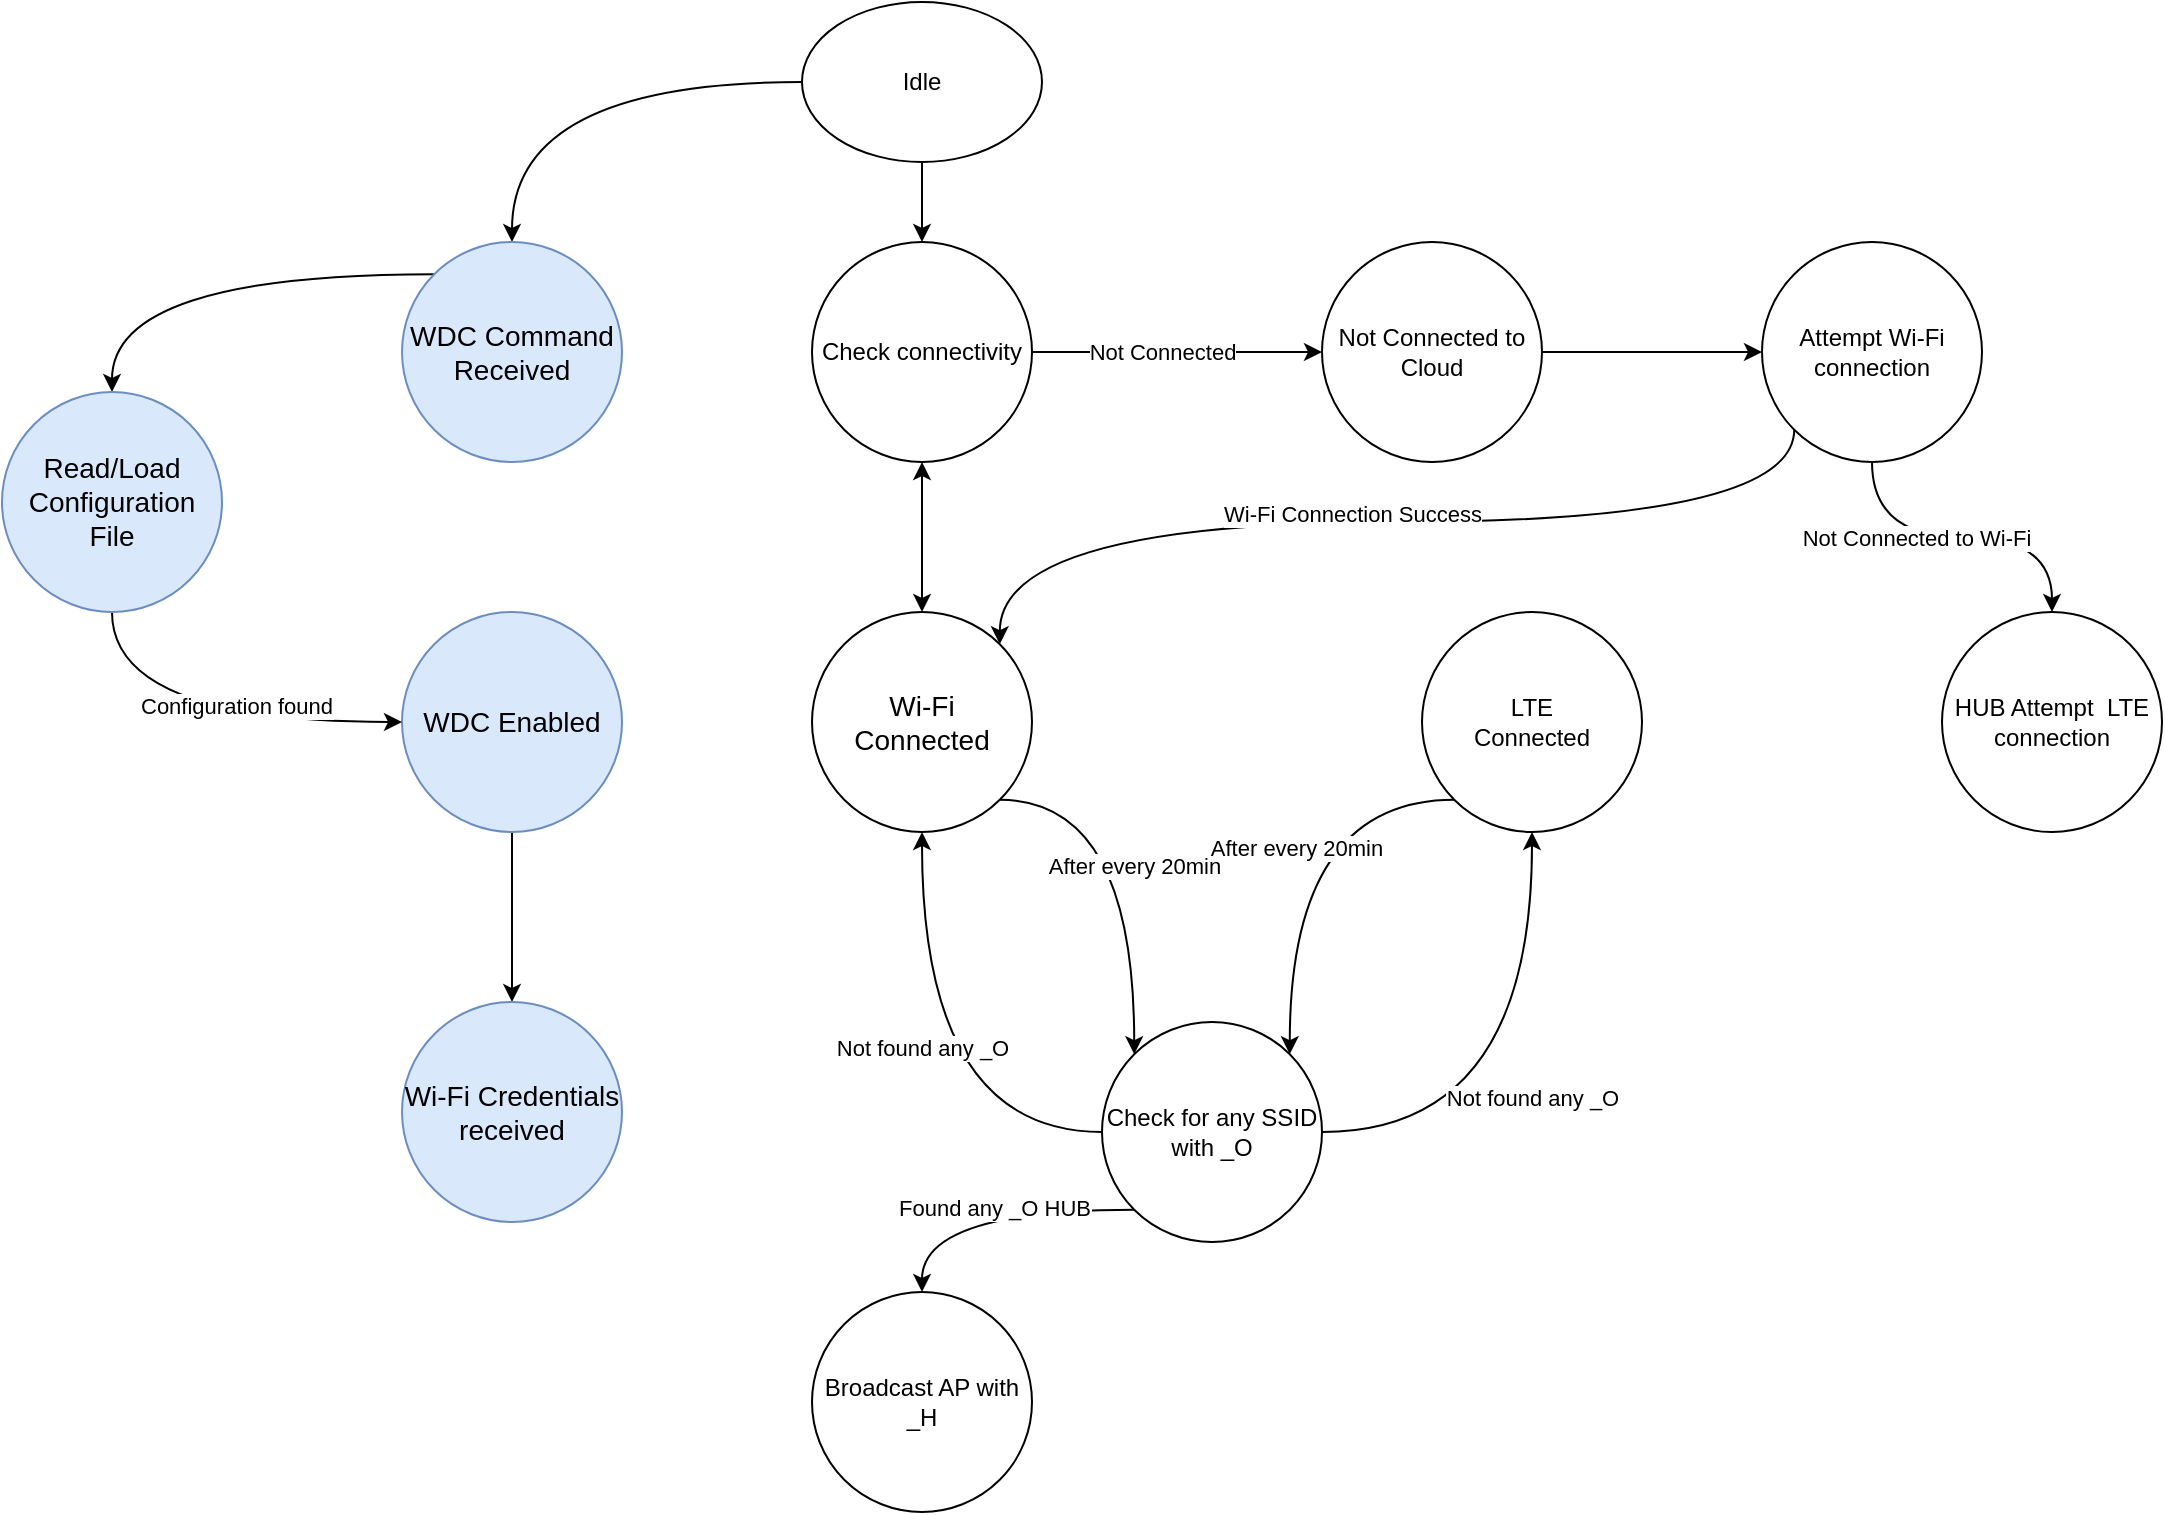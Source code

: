 <mxfile version="22.1.16" type="github">
  <diagram name="Page-1" id="6D-KBG7w9vJMpB0vQ2XN">
    <mxGraphModel dx="1313" dy="781" grid="1" gridSize="10" guides="1" tooltips="1" connect="1" arrows="1" fold="1" page="1" pageScale="1" pageWidth="1400" pageHeight="1600" math="0" shadow="0">
      <root>
        <mxCell id="0" />
        <mxCell id="1" parent="0" />
        <mxCell id="gUXdnllzTBBw982GACLl-7" style="edgeStyle=orthogonalEdgeStyle;rounded=0;orthogonalLoop=1;jettySize=auto;html=1;entryX=0.5;entryY=0;entryDx=0;entryDy=0;" parent="1" source="gUXdnllzTBBw982GACLl-1" target="gUXdnllzTBBw982GACLl-5" edge="1">
          <mxGeometry relative="1" as="geometry" />
        </mxCell>
        <mxCell id="gUXdnllzTBBw982GACLl-48" style="edgeStyle=orthogonalEdgeStyle;orthogonalLoop=1;jettySize=auto;html=1;entryX=0.5;entryY=0;entryDx=0;entryDy=0;curved=1;" parent="1" source="gUXdnllzTBBw982GACLl-1" target="gUXdnllzTBBw982GACLl-47" edge="1">
          <mxGeometry relative="1" as="geometry" />
        </mxCell>
        <mxCell id="gUXdnllzTBBw982GACLl-1" value="Idle" style="ellipse;whiteSpace=wrap;html=1;" parent="1" vertex="1">
          <mxGeometry x="570" y="100" width="120" height="80" as="geometry" />
        </mxCell>
        <mxCell id="gUXdnllzTBBw982GACLl-36" style="edgeStyle=orthogonalEdgeStyle;rounded=0;orthogonalLoop=1;jettySize=auto;html=1;entryX=0.5;entryY=0;entryDx=0;entryDy=0;startArrow=classic;startFill=1;" parent="1" source="gUXdnllzTBBw982GACLl-5" target="gUXdnllzTBBw982GACLl-13" edge="1">
          <mxGeometry relative="1" as="geometry" />
        </mxCell>
        <mxCell id="gUXdnllzTBBw982GACLl-40" style="edgeStyle=orthogonalEdgeStyle;rounded=0;orthogonalLoop=1;jettySize=auto;html=1;entryX=0;entryY=0.5;entryDx=0;entryDy=0;" parent="1" source="gUXdnllzTBBw982GACLl-5" target="gUXdnllzTBBw982GACLl-39" edge="1">
          <mxGeometry relative="1" as="geometry" />
        </mxCell>
        <mxCell id="gUXdnllzTBBw982GACLl-41" value="Not Connected" style="edgeLabel;html=1;align=center;verticalAlign=middle;resizable=0;points=[];" parent="gUXdnllzTBBw982GACLl-40" vertex="1" connectable="0">
          <mxGeometry x="-0.391" y="-1" relative="1" as="geometry">
            <mxPoint x="21" y="-1" as="offset" />
          </mxGeometry>
        </mxCell>
        <mxCell id="gUXdnllzTBBw982GACLl-5" value="Check connectivity" style="ellipse;whiteSpace=wrap;html=1;aspect=fixed;" parent="1" vertex="1">
          <mxGeometry x="575" y="220" width="110" height="110" as="geometry" />
        </mxCell>
        <mxCell id="gUXdnllzTBBw982GACLl-25" style="edgeStyle=orthogonalEdgeStyle;orthogonalLoop=1;jettySize=auto;html=1;exitX=1;exitY=1;exitDx=0;exitDy=0;entryX=0;entryY=0;entryDx=0;entryDy=0;curved=1;" parent="1" source="gUXdnllzTBBw982GACLl-13" target="gUXdnllzTBBw982GACLl-23" edge="1">
          <mxGeometry relative="1" as="geometry" />
        </mxCell>
        <mxCell id="gUXdnllzTBBw982GACLl-27" value="After every 20min" style="edgeLabel;html=1;align=center;verticalAlign=middle;resizable=0;points=[];" parent="gUXdnllzTBBw982GACLl-25" vertex="1" connectable="0">
          <mxGeometry x="0.031" relative="1" as="geometry">
            <mxPoint as="offset" />
          </mxGeometry>
        </mxCell>
        <mxCell id="gUXdnllzTBBw982GACLl-13" value="Wi-Fi &lt;br style=&quot;font-size: 14px;&quot;&gt;Connected" style="ellipse;whiteSpace=wrap;html=1;aspect=fixed;fontSize=14;" parent="1" vertex="1">
          <mxGeometry x="575" y="405" width="110" height="110" as="geometry" />
        </mxCell>
        <mxCell id="gUXdnllzTBBw982GACLl-24" style="edgeStyle=orthogonalEdgeStyle;orthogonalLoop=1;jettySize=auto;html=1;exitX=0;exitY=1;exitDx=0;exitDy=0;entryX=1;entryY=0;entryDx=0;entryDy=0;curved=1;" parent="1" source="gUXdnllzTBBw982GACLl-14" target="gUXdnllzTBBw982GACLl-23" edge="1">
          <mxGeometry relative="1" as="geometry" />
        </mxCell>
        <mxCell id="gUXdnllzTBBw982GACLl-26" value="After every 20min" style="edgeLabel;html=1;align=center;verticalAlign=middle;resizable=0;points=[];" parent="gUXdnllzTBBw982GACLl-24" vertex="1" connectable="0">
          <mxGeometry x="0.012" y="3" relative="1" as="geometry">
            <mxPoint as="offset" />
          </mxGeometry>
        </mxCell>
        <mxCell id="gUXdnllzTBBw982GACLl-14" value="LTE&lt;br&gt;Connected" style="ellipse;whiteSpace=wrap;html=1;aspect=fixed;" parent="1" vertex="1">
          <mxGeometry x="880" y="405" width="110" height="110" as="geometry" />
        </mxCell>
        <mxCell id="gUXdnllzTBBw982GACLl-45" style="edgeStyle=orthogonalEdgeStyle;orthogonalLoop=1;jettySize=auto;html=1;exitX=0;exitY=1;exitDx=0;exitDy=0;entryX=1;entryY=0;entryDx=0;entryDy=0;curved=1;" parent="1" source="gUXdnllzTBBw982GACLl-16" target="gUXdnllzTBBw982GACLl-13" edge="1">
          <mxGeometry relative="1" as="geometry">
            <Array as="points">
              <mxPoint x="1066" y="360" />
              <mxPoint x="669" y="360" />
            </Array>
          </mxGeometry>
        </mxCell>
        <mxCell id="gUXdnllzTBBw982GACLl-46" value="Wi-Fi Connection Success" style="edgeLabel;html=1;align=center;verticalAlign=middle;resizable=0;points=[];" parent="gUXdnllzTBBw982GACLl-45" vertex="1" connectable="0">
          <mxGeometry x="0.058" y="-4" relative="1" as="geometry">
            <mxPoint as="offset" />
          </mxGeometry>
        </mxCell>
        <mxCell id="gUXdnllzTBBw982GACLl-16" value="Attempt Wi-Fi connection" style="ellipse;whiteSpace=wrap;html=1;aspect=fixed;" parent="1" vertex="1">
          <mxGeometry x="1050" y="220" width="110" height="110" as="geometry" />
        </mxCell>
        <mxCell id="gUXdnllzTBBw982GACLl-53" style="edgeStyle=orthogonalEdgeStyle;rounded=0;orthogonalLoop=1;jettySize=auto;html=1;" parent="1" source="gUXdnllzTBBw982GACLl-22" target="gUXdnllzTBBw982GACLl-52" edge="1">
          <mxGeometry relative="1" as="geometry" />
        </mxCell>
        <mxCell id="gUXdnllzTBBw982GACLl-22" value="WDC Enabled" style="ellipse;whiteSpace=wrap;html=1;aspect=fixed;fontSize=14;fillColor=#dae8fc;strokeColor=#6c8ebf;" parent="1" vertex="1">
          <mxGeometry x="370" y="405" width="110" height="110" as="geometry" />
        </mxCell>
        <mxCell id="gUXdnllzTBBw982GACLl-30" style="edgeStyle=orthogonalEdgeStyle;orthogonalLoop=1;jettySize=auto;html=1;exitX=0;exitY=1;exitDx=0;exitDy=0;entryX=0.5;entryY=0;entryDx=0;entryDy=0;curved=1;" parent="1" source="gUXdnllzTBBw982GACLl-23" target="gUXdnllzTBBw982GACLl-29" edge="1">
          <mxGeometry relative="1" as="geometry" />
        </mxCell>
        <mxCell id="gUXdnllzTBBw982GACLl-31" value="Found any _O HUB" style="edgeLabel;html=1;align=center;verticalAlign=middle;resizable=0;points=[];" parent="gUXdnllzTBBw982GACLl-30" vertex="1" connectable="0">
          <mxGeometry x="-0.054" y="-1" relative="1" as="geometry">
            <mxPoint x="-1" as="offset" />
          </mxGeometry>
        </mxCell>
        <mxCell id="gUXdnllzTBBw982GACLl-32" style="edgeStyle=orthogonalEdgeStyle;orthogonalLoop=1;jettySize=auto;html=1;entryX=0.5;entryY=1;entryDx=0;entryDy=0;exitX=1;exitY=0.5;exitDx=0;exitDy=0;curved=1;" parent="1" source="gUXdnllzTBBw982GACLl-23" target="gUXdnllzTBBw982GACLl-14" edge="1">
          <mxGeometry relative="1" as="geometry" />
        </mxCell>
        <mxCell id="gUXdnllzTBBw982GACLl-33" value="Not found any _O" style="edgeLabel;html=1;align=center;verticalAlign=middle;resizable=0;points=[];" parent="gUXdnllzTBBw982GACLl-32" vertex="1" connectable="0">
          <mxGeometry x="-0.04" relative="1" as="geometry">
            <mxPoint as="offset" />
          </mxGeometry>
        </mxCell>
        <mxCell id="gUXdnllzTBBw982GACLl-34" style="edgeStyle=orthogonalEdgeStyle;orthogonalLoop=1;jettySize=auto;html=1;entryX=0.5;entryY=1;entryDx=0;entryDy=0;exitX=0;exitY=0.5;exitDx=0;exitDy=0;curved=1;" parent="1" source="gUXdnllzTBBw982GACLl-23" target="gUXdnllzTBBw982GACLl-13" edge="1">
          <mxGeometry relative="1" as="geometry" />
        </mxCell>
        <mxCell id="gUXdnllzTBBw982GACLl-35" value="Not found any _O" style="edgeLabel;html=1;align=center;verticalAlign=middle;resizable=0;points=[];" parent="gUXdnllzTBBw982GACLl-34" vertex="1" connectable="0">
          <mxGeometry x="0.106" relative="1" as="geometry">
            <mxPoint as="offset" />
          </mxGeometry>
        </mxCell>
        <mxCell id="gUXdnllzTBBw982GACLl-23" value="Check for any SSID with _O" style="ellipse;whiteSpace=wrap;html=1;aspect=fixed;" parent="1" vertex="1">
          <mxGeometry x="720" y="610" width="110" height="110" as="geometry" />
        </mxCell>
        <mxCell id="gUXdnllzTBBw982GACLl-29" value="Broadcast AP with _H" style="ellipse;whiteSpace=wrap;html=1;aspect=fixed;" parent="1" vertex="1">
          <mxGeometry x="575" y="745" width="110" height="110" as="geometry" />
        </mxCell>
        <mxCell id="gUXdnllzTBBw982GACLl-42" style="edgeStyle=orthogonalEdgeStyle;rounded=0;orthogonalLoop=1;jettySize=auto;html=1;" parent="1" source="gUXdnllzTBBw982GACLl-39" target="gUXdnllzTBBw982GACLl-16" edge="1">
          <mxGeometry relative="1" as="geometry" />
        </mxCell>
        <mxCell id="gUXdnllzTBBw982GACLl-39" value="Not Connected to Cloud" style="ellipse;whiteSpace=wrap;html=1;aspect=fixed;" parent="1" vertex="1">
          <mxGeometry x="830" y="220" width="110" height="110" as="geometry" />
        </mxCell>
        <mxCell id="gUXdnllzTBBw982GACLl-43" style="edgeStyle=orthogonalEdgeStyle;orthogonalLoop=1;jettySize=auto;html=1;entryX=0.5;entryY=0;entryDx=0;entryDy=0;exitX=0.5;exitY=1;exitDx=0;exitDy=0;curved=1;" parent="1" source="gUXdnllzTBBw982GACLl-16" target="F5l_VZ7qLp2WG0le40Af-1" edge="1">
          <mxGeometry relative="1" as="geometry" />
        </mxCell>
        <mxCell id="gUXdnllzTBBw982GACLl-44" value="Not Connected to Wi-Fi" style="edgeLabel;html=1;align=center;verticalAlign=middle;resizable=0;points=[];" parent="gUXdnllzTBBw982GACLl-43" vertex="1" connectable="0">
          <mxGeometry x="-0.287" relative="1" as="geometry">
            <mxPoint as="offset" />
          </mxGeometry>
        </mxCell>
        <mxCell id="IEpSdRhwynJNCB4oIvQQ-2" style="edgeStyle=orthogonalEdgeStyle;rounded=0;orthogonalLoop=1;jettySize=auto;html=1;exitX=0;exitY=0;exitDx=0;exitDy=0;entryX=0.5;entryY=0;entryDx=0;entryDy=0;curved=1;" parent="1" source="gUXdnllzTBBw982GACLl-47" target="IEpSdRhwynJNCB4oIvQQ-1" edge="1">
          <mxGeometry relative="1" as="geometry" />
        </mxCell>
        <mxCell id="gUXdnllzTBBw982GACLl-47" value="WDC Command Received" style="ellipse;whiteSpace=wrap;html=1;aspect=fixed;fontSize=14;fillColor=#dae8fc;strokeColor=#6c8ebf;" parent="1" vertex="1">
          <mxGeometry x="370" y="220" width="110" height="110" as="geometry" />
        </mxCell>
        <mxCell id="gUXdnllzTBBw982GACLl-52" value="Wi-Fi Credentials received" style="ellipse;whiteSpace=wrap;html=1;aspect=fixed;fontSize=14;fillColor=#dae8fc;strokeColor=#6c8ebf;" parent="1" vertex="1">
          <mxGeometry x="370" y="600" width="110" height="110" as="geometry" />
        </mxCell>
        <mxCell id="IEpSdRhwynJNCB4oIvQQ-3" style="edgeStyle=orthogonalEdgeStyle;rounded=0;orthogonalLoop=1;jettySize=auto;html=1;entryX=0;entryY=0.5;entryDx=0;entryDy=0;exitX=0.5;exitY=1;exitDx=0;exitDy=0;curved=1;" parent="1" source="IEpSdRhwynJNCB4oIvQQ-1" target="gUXdnllzTBBw982GACLl-22" edge="1">
          <mxGeometry relative="1" as="geometry" />
        </mxCell>
        <mxCell id="IEpSdRhwynJNCB4oIvQQ-4" value="Configuration found" style="edgeLabel;html=1;align=center;verticalAlign=middle;resizable=0;points=[];" parent="IEpSdRhwynJNCB4oIvQQ-3" vertex="1" connectable="0">
          <mxGeometry x="0.163" y="8" relative="1" as="geometry">
            <mxPoint as="offset" />
          </mxGeometry>
        </mxCell>
        <mxCell id="IEpSdRhwynJNCB4oIvQQ-1" value="Read/Load Configuration File" style="ellipse;whiteSpace=wrap;html=1;aspect=fixed;fontSize=14;fillColor=#dae8fc;strokeColor=#6c8ebf;" parent="1" vertex="1">
          <mxGeometry x="170" y="295" width="110" height="110" as="geometry" />
        </mxCell>
        <mxCell id="F5l_VZ7qLp2WG0le40Af-1" value="HUB Attempt&amp;nbsp; LTE connection" style="ellipse;whiteSpace=wrap;html=1;aspect=fixed;" vertex="1" parent="1">
          <mxGeometry x="1140" y="405" width="110" height="110" as="geometry" />
        </mxCell>
      </root>
    </mxGraphModel>
  </diagram>
</mxfile>
